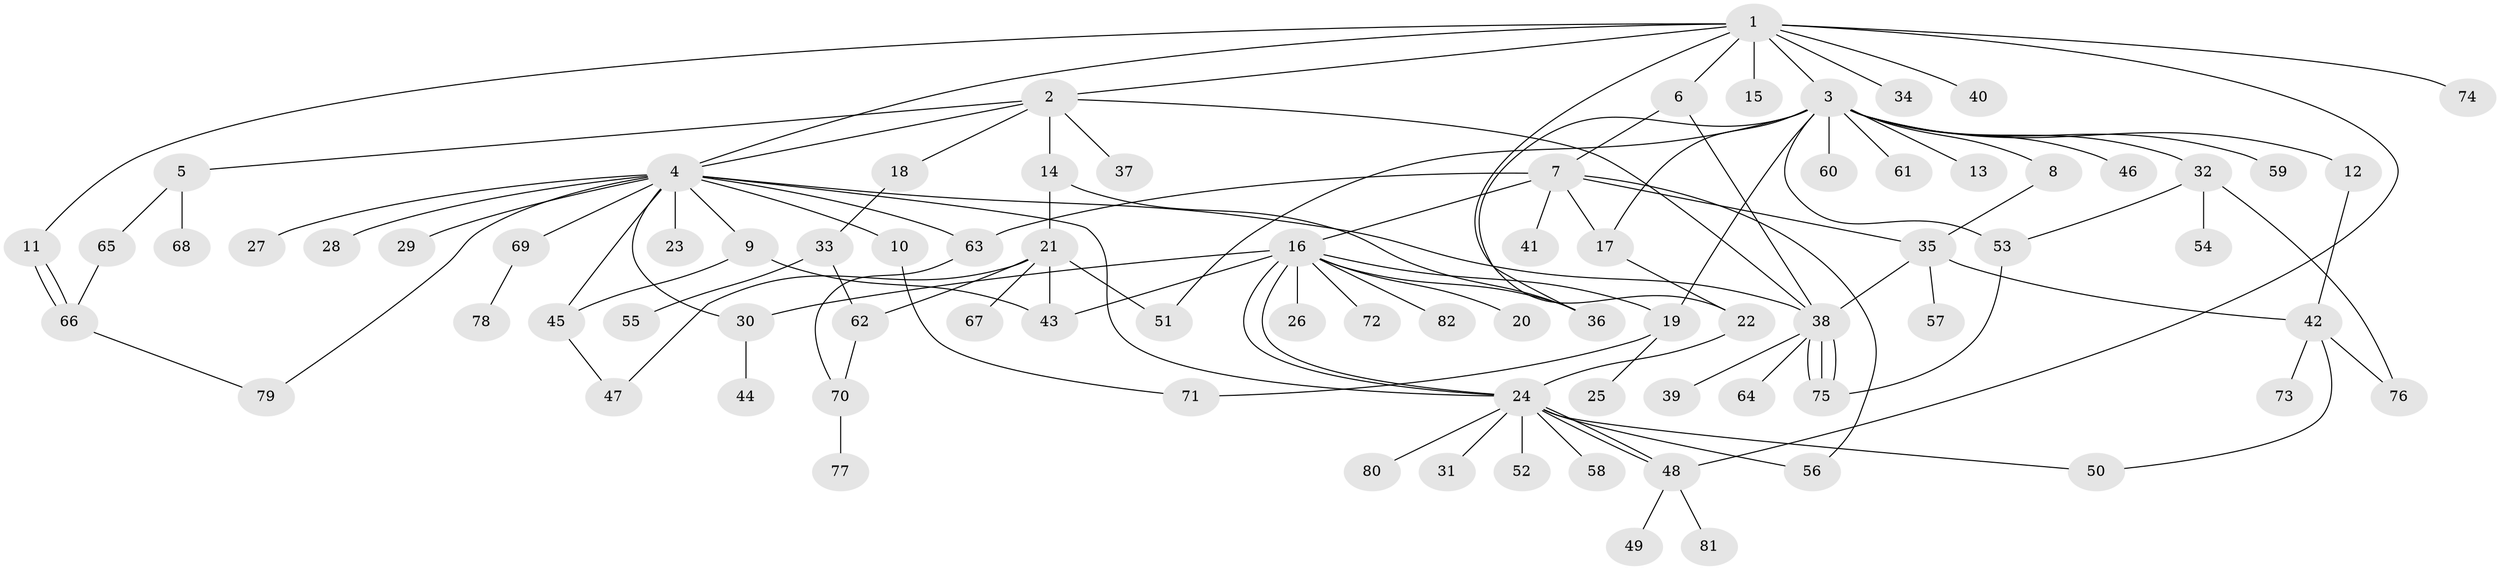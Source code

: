 // coarse degree distribution, {10: 0.01639344262295082, 11: 0.01639344262295082, 14: 0.01639344262295082, 15: 0.01639344262295082, 3: 0.11475409836065574, 7: 0.03278688524590164, 4: 0.08196721311475409, 2: 0.18032786885245902, 1: 0.4918032786885246, 12: 0.01639344262295082, 13: 0.01639344262295082}
// Generated by graph-tools (version 1.1) at 2025/41/03/06/25 10:41:48]
// undirected, 82 vertices, 117 edges
graph export_dot {
graph [start="1"]
  node [color=gray90,style=filled];
  1;
  2;
  3;
  4;
  5;
  6;
  7;
  8;
  9;
  10;
  11;
  12;
  13;
  14;
  15;
  16;
  17;
  18;
  19;
  20;
  21;
  22;
  23;
  24;
  25;
  26;
  27;
  28;
  29;
  30;
  31;
  32;
  33;
  34;
  35;
  36;
  37;
  38;
  39;
  40;
  41;
  42;
  43;
  44;
  45;
  46;
  47;
  48;
  49;
  50;
  51;
  52;
  53;
  54;
  55;
  56;
  57;
  58;
  59;
  60;
  61;
  62;
  63;
  64;
  65;
  66;
  67;
  68;
  69;
  70;
  71;
  72;
  73;
  74;
  75;
  76;
  77;
  78;
  79;
  80;
  81;
  82;
  1 -- 2;
  1 -- 3;
  1 -- 4;
  1 -- 6;
  1 -- 11;
  1 -- 15;
  1 -- 22;
  1 -- 34;
  1 -- 40;
  1 -- 48;
  1 -- 74;
  2 -- 4;
  2 -- 5;
  2 -- 14;
  2 -- 18;
  2 -- 37;
  2 -- 38;
  3 -- 8;
  3 -- 12;
  3 -- 13;
  3 -- 17;
  3 -- 19;
  3 -- 32;
  3 -- 36;
  3 -- 46;
  3 -- 51;
  3 -- 53;
  3 -- 59;
  3 -- 60;
  3 -- 61;
  4 -- 9;
  4 -- 10;
  4 -- 23;
  4 -- 24;
  4 -- 27;
  4 -- 28;
  4 -- 29;
  4 -- 30;
  4 -- 38;
  4 -- 45;
  4 -- 63;
  4 -- 69;
  4 -- 79;
  5 -- 65;
  5 -- 68;
  6 -- 7;
  6 -- 38;
  7 -- 16;
  7 -- 17;
  7 -- 35;
  7 -- 41;
  7 -- 56;
  7 -- 63;
  8 -- 35;
  9 -- 43;
  9 -- 45;
  10 -- 71;
  11 -- 66;
  11 -- 66;
  12 -- 42;
  14 -- 21;
  14 -- 36;
  16 -- 19;
  16 -- 20;
  16 -- 24;
  16 -- 24;
  16 -- 26;
  16 -- 30;
  16 -- 36;
  16 -- 43;
  16 -- 72;
  16 -- 82;
  17 -- 22;
  18 -- 33;
  19 -- 25;
  19 -- 71;
  21 -- 43;
  21 -- 47;
  21 -- 51;
  21 -- 62;
  21 -- 67;
  22 -- 24;
  24 -- 31;
  24 -- 48;
  24 -- 48;
  24 -- 50;
  24 -- 52;
  24 -- 56;
  24 -- 58;
  24 -- 80;
  30 -- 44;
  32 -- 53;
  32 -- 54;
  32 -- 76;
  33 -- 55;
  33 -- 62;
  35 -- 38;
  35 -- 42;
  35 -- 57;
  38 -- 39;
  38 -- 64;
  38 -- 75;
  38 -- 75;
  38 -- 75;
  42 -- 50;
  42 -- 73;
  42 -- 76;
  45 -- 47;
  48 -- 49;
  48 -- 81;
  53 -- 75;
  62 -- 70;
  63 -- 70;
  65 -- 66;
  66 -- 79;
  69 -- 78;
  70 -- 77;
}
